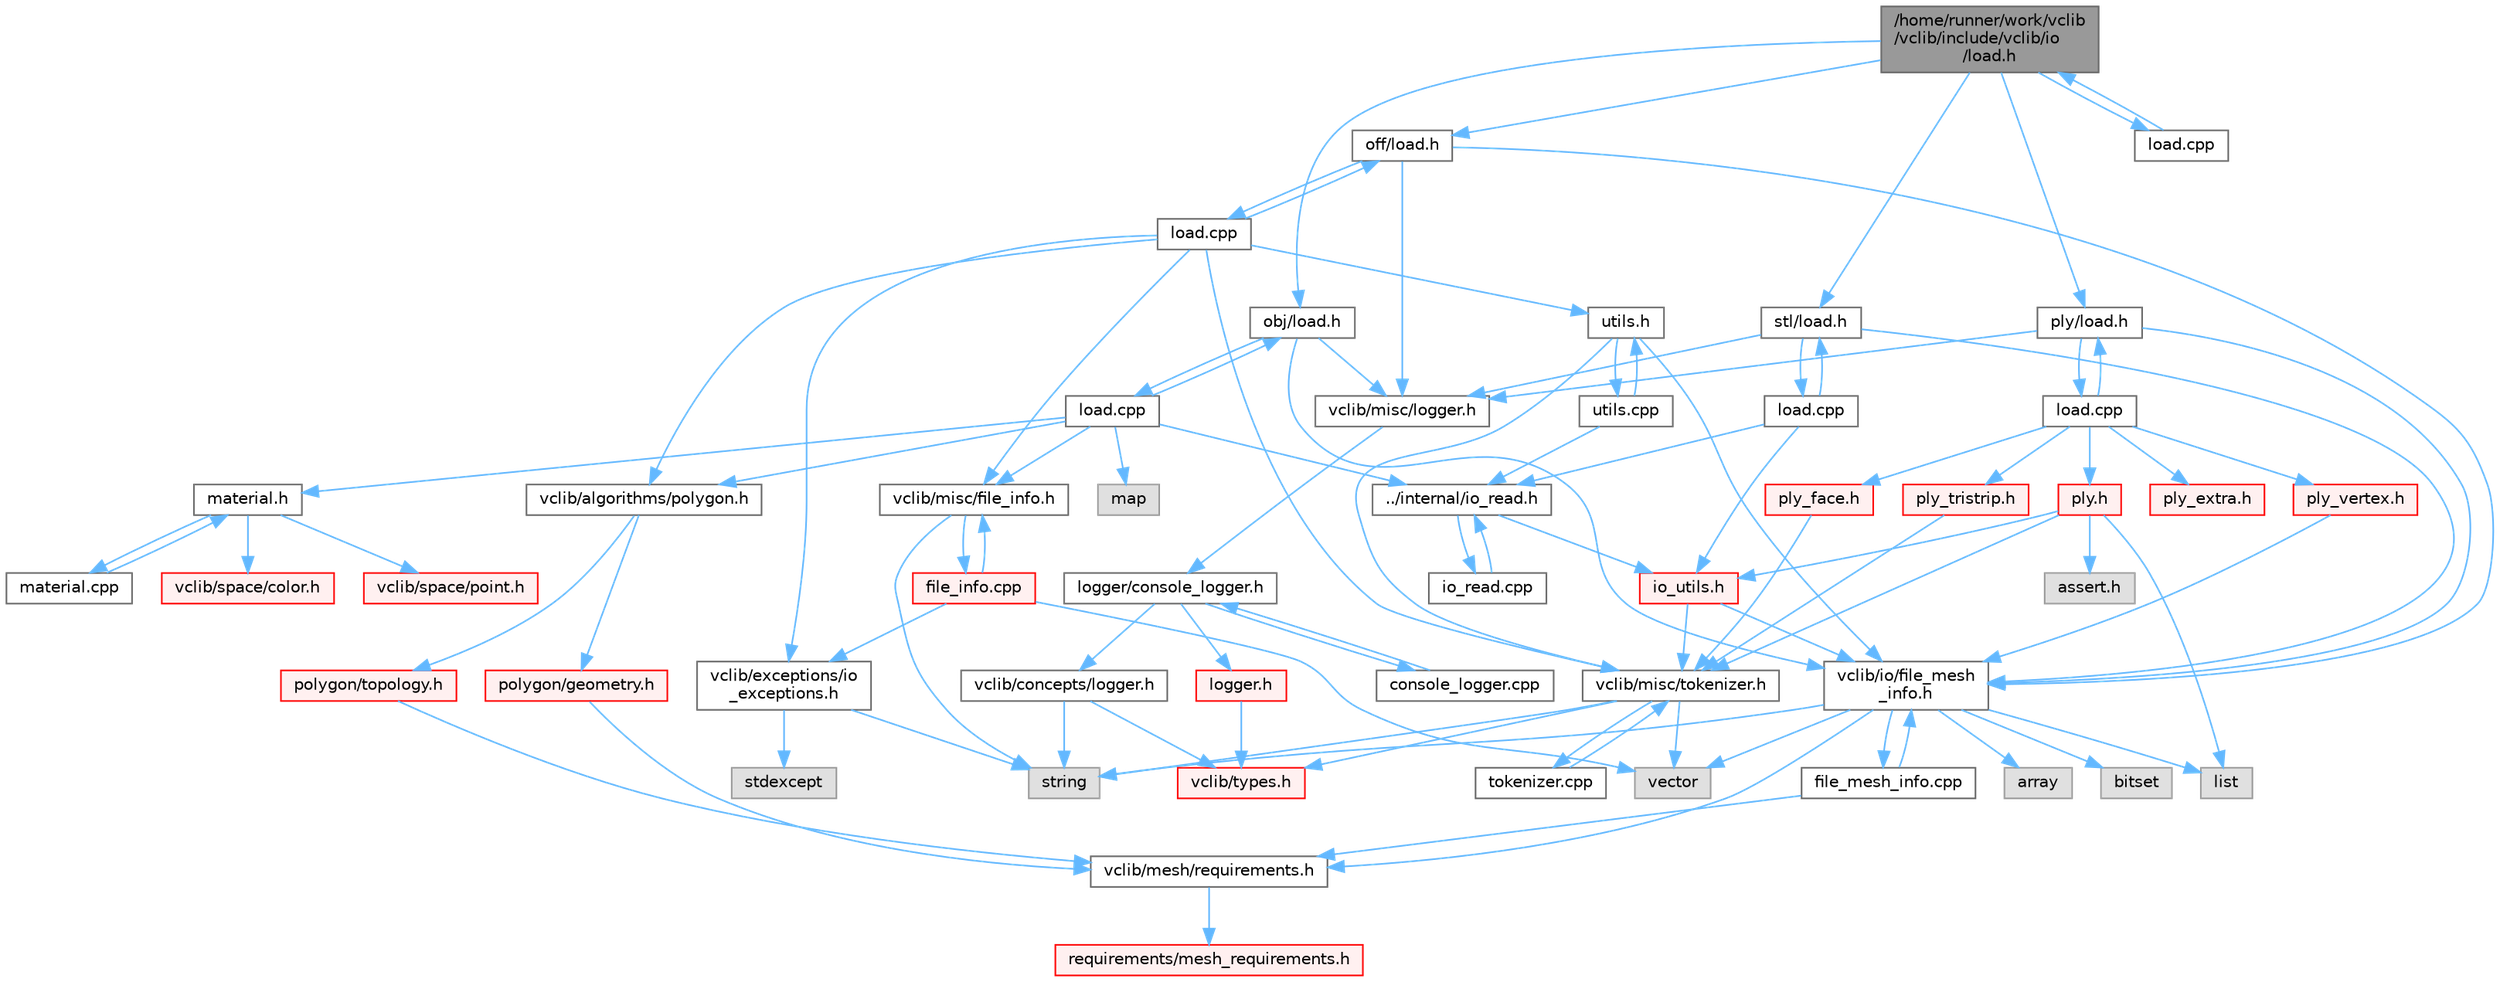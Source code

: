 digraph "/home/runner/work/vclib/vclib/include/vclib/io/load.h"
{
 // LATEX_PDF_SIZE
  bgcolor="transparent";
  edge [fontname=Helvetica,fontsize=10,labelfontname=Helvetica,labelfontsize=10];
  node [fontname=Helvetica,fontsize=10,shape=box,height=0.2,width=0.4];
  Node1 [label="/home/runner/work/vclib\l/vclib/include/vclib/io\l/load.h",height=0.2,width=0.4,color="gray40", fillcolor="grey60", style="filled", fontcolor="black",tooltip=" "];
  Node1 -> Node2 [color="steelblue1",style="solid"];
  Node2 [label="obj/load.h",height=0.2,width=0.4,color="grey40", fillcolor="white", style="filled",URL="$obj_2load_8h.html",tooltip=" "];
  Node2 -> Node3 [color="steelblue1",style="solid"];
  Node3 [label="vclib/io/file_mesh\l_info.h",height=0.2,width=0.4,color="grey40", fillcolor="white", style="filled",URL="$file__mesh__info_8h.html",tooltip=" "];
  Node3 -> Node4 [color="steelblue1",style="solid"];
  Node4 [label="array",height=0.2,width=0.4,color="grey60", fillcolor="#E0E0E0", style="filled",tooltip=" "];
  Node3 -> Node5 [color="steelblue1",style="solid"];
  Node5 [label="list",height=0.2,width=0.4,color="grey60", fillcolor="#E0E0E0", style="filled",tooltip=" "];
  Node3 -> Node6 [color="steelblue1",style="solid"];
  Node6 [label="string",height=0.2,width=0.4,color="grey60", fillcolor="#E0E0E0", style="filled",tooltip=" "];
  Node3 -> Node7 [color="steelblue1",style="solid"];
  Node7 [label="vector",height=0.2,width=0.4,color="grey60", fillcolor="#E0E0E0", style="filled",tooltip=" "];
  Node3 -> Node8 [color="steelblue1",style="solid"];
  Node8 [label="bitset",height=0.2,width=0.4,color="grey60", fillcolor="#E0E0E0", style="filled",tooltip=" "];
  Node3 -> Node9 [color="steelblue1",style="solid"];
  Node9 [label="vclib/mesh/requirements.h",height=0.2,width=0.4,color="grey40", fillcolor="white", style="filled",URL="$requirements_8h.html",tooltip=" "];
  Node9 -> Node10 [color="steelblue1",style="solid"];
  Node10 [label="requirements/mesh_requirements.h",height=0.2,width=0.4,color="red", fillcolor="#FFF0F0", style="filled",URL="$mesh__requirements_8h.html",tooltip=" "];
  Node3 -> Node183 [color="steelblue1",style="solid"];
  Node183 [label="file_mesh_info.cpp",height=0.2,width=0.4,color="grey40", fillcolor="white", style="filled",URL="$file__mesh__info_8cpp.html",tooltip=" "];
  Node183 -> Node3 [color="steelblue1",style="solid"];
  Node183 -> Node9 [color="steelblue1",style="solid"];
  Node2 -> Node184 [color="steelblue1",style="solid"];
  Node184 [label="vclib/misc/logger.h",height=0.2,width=0.4,color="grey40", fillcolor="white", style="filled",URL="$misc_2logger_8h.html",tooltip=" "];
  Node184 -> Node185 [color="steelblue1",style="solid"];
  Node185 [label="logger/console_logger.h",height=0.2,width=0.4,color="grey40", fillcolor="white", style="filled",URL="$console__logger_8h.html",tooltip=" "];
  Node185 -> Node186 [color="steelblue1",style="solid"];
  Node186 [label="logger.h",height=0.2,width=0.4,color="red", fillcolor="#FFF0F0", style="filled",URL="$misc_2logger_2logger_8h.html",tooltip=" "];
  Node186 -> Node16 [color="steelblue1",style="solid"];
  Node16 [label="vclib/types.h",height=0.2,width=0.4,color="red", fillcolor="#FFF0F0", style="filled",URL="$types_8h.html",tooltip=" "];
  Node185 -> Node197 [color="steelblue1",style="solid"];
  Node197 [label="vclib/concepts/logger.h",height=0.2,width=0.4,color="grey40", fillcolor="white", style="filled",URL="$concepts_2logger_8h.html",tooltip=" "];
  Node197 -> Node6 [color="steelblue1",style="solid"];
  Node197 -> Node16 [color="steelblue1",style="solid"];
  Node185 -> Node198 [color="steelblue1",style="solid"];
  Node198 [label="console_logger.cpp",height=0.2,width=0.4,color="grey40", fillcolor="white", style="filled",URL="$console__logger_8cpp.html",tooltip=" "];
  Node198 -> Node185 [color="steelblue1",style="solid"];
  Node2 -> Node199 [color="steelblue1",style="solid"];
  Node199 [label="load.cpp",height=0.2,width=0.4,color="grey40", fillcolor="white", style="filled",URL="$obj_2load_8cpp.html",tooltip=" "];
  Node199 -> Node2 [color="steelblue1",style="solid"];
  Node199 -> Node200 [color="steelblue1",style="solid"];
  Node200 [label="map",height=0.2,width=0.4,color="grey60", fillcolor="#E0E0E0", style="filled",tooltip=" "];
  Node199 -> Node201 [color="steelblue1",style="solid"];
  Node201 [label="vclib/algorithms/polygon.h",height=0.2,width=0.4,color="grey40", fillcolor="white", style="filled",URL="$algorithms_2polygon_8h.html",tooltip=" "];
  Node201 -> Node202 [color="steelblue1",style="solid"];
  Node202 [label="polygon/geometry.h",height=0.2,width=0.4,color="red", fillcolor="#FFF0F0", style="filled",URL="$geometry_8h.html",tooltip=" "];
  Node202 -> Node9 [color="steelblue1",style="solid"];
  Node201 -> Node237 [color="steelblue1",style="solid"];
  Node237 [label="polygon/topology.h",height=0.2,width=0.4,color="red", fillcolor="#FFF0F0", style="filled",URL="$polygon_2topology_8h.html",tooltip=" "];
  Node237 -> Node9 [color="steelblue1",style="solid"];
  Node199 -> Node248 [color="steelblue1",style="solid"];
  Node248 [label="vclib/misc/file_info.h",height=0.2,width=0.4,color="grey40", fillcolor="white", style="filled",URL="$file__info_8h.html",tooltip=" "];
  Node248 -> Node6 [color="steelblue1",style="solid"];
  Node248 -> Node249 [color="steelblue1",style="solid"];
  Node249 [label="file_info.cpp",height=0.2,width=0.4,color="red", fillcolor="#FFF0F0", style="filled",URL="$file__info_8cpp.html",tooltip=" "];
  Node249 -> Node248 [color="steelblue1",style="solid"];
  Node249 -> Node7 [color="steelblue1",style="solid"];
  Node249 -> Node252 [color="steelblue1",style="solid"];
  Node252 [label="vclib/exceptions/io\l_exceptions.h",height=0.2,width=0.4,color="grey40", fillcolor="white", style="filled",URL="$io__exceptions_8h.html",tooltip=" "];
  Node252 -> Node80 [color="steelblue1",style="solid"];
  Node80 [label="stdexcept",height=0.2,width=0.4,color="grey60", fillcolor="#E0E0E0", style="filled",tooltip=" "];
  Node252 -> Node6 [color="steelblue1",style="solid"];
  Node199 -> Node253 [color="steelblue1",style="solid"];
  Node253 [label="../internal/io_read.h",height=0.2,width=0.4,color="grey40", fillcolor="white", style="filled",URL="$io__read_8h.html",tooltip=" "];
  Node253 -> Node254 [color="steelblue1",style="solid"];
  Node254 [label="io_utils.h",height=0.2,width=0.4,color="red", fillcolor="#FFF0F0", style="filled",URL="$io__utils_8h.html",tooltip=" "];
  Node254 -> Node3 [color="steelblue1",style="solid"];
  Node254 -> Node255 [color="steelblue1",style="solid"];
  Node255 [label="vclib/misc/tokenizer.h",height=0.2,width=0.4,color="grey40", fillcolor="white", style="filled",URL="$tokenizer_8h.html",tooltip=" "];
  Node255 -> Node6 [color="steelblue1",style="solid"];
  Node255 -> Node7 [color="steelblue1",style="solid"];
  Node255 -> Node16 [color="steelblue1",style="solid"];
  Node255 -> Node256 [color="steelblue1",style="solid"];
  Node256 [label="tokenizer.cpp",height=0.2,width=0.4,color="grey40", fillcolor="white", style="filled",URL="$tokenizer_8cpp.html",tooltip=" "];
  Node256 -> Node255 [color="steelblue1",style="solid"];
  Node253 -> Node261 [color="steelblue1",style="solid"];
  Node261 [label="io_read.cpp",height=0.2,width=0.4,color="grey40", fillcolor="white", style="filled",URL="$io__read_8cpp.html",tooltip=" "];
  Node261 -> Node253 [color="steelblue1",style="solid"];
  Node199 -> Node262 [color="steelblue1",style="solid"];
  Node262 [label="material.h",height=0.2,width=0.4,color="grey40", fillcolor="white", style="filled",URL="$material_8h.html",tooltip=" "];
  Node262 -> Node32 [color="steelblue1",style="solid"];
  Node32 [label="vclib/space/color.h",height=0.2,width=0.4,color="red", fillcolor="#FFF0F0", style="filled",URL="$space_2color_8h.html",tooltip=" "];
  Node262 -> Node49 [color="steelblue1",style="solid"];
  Node49 [label="vclib/space/point.h",height=0.2,width=0.4,color="red", fillcolor="#FFF0F0", style="filled",URL="$space_2point_8h.html",tooltip=" "];
  Node262 -> Node263 [color="steelblue1",style="solid"];
  Node263 [label="material.cpp",height=0.2,width=0.4,color="grey40", fillcolor="white", style="filled",URL="$material_8cpp.html",tooltip=" "];
  Node263 -> Node262 [color="steelblue1",style="solid"];
  Node1 -> Node264 [color="steelblue1",style="solid"];
  Node264 [label="off/load.h",height=0.2,width=0.4,color="grey40", fillcolor="white", style="filled",URL="$off_2load_8h.html",tooltip=" "];
  Node264 -> Node3 [color="steelblue1",style="solid"];
  Node264 -> Node184 [color="steelblue1",style="solid"];
  Node264 -> Node265 [color="steelblue1",style="solid"];
  Node265 [label="load.cpp",height=0.2,width=0.4,color="grey40", fillcolor="white", style="filled",URL="$off_2load_8cpp.html",tooltip=" "];
  Node265 -> Node264 [color="steelblue1",style="solid"];
  Node265 -> Node201 [color="steelblue1",style="solid"];
  Node265 -> Node252 [color="steelblue1",style="solid"];
  Node265 -> Node248 [color="steelblue1",style="solid"];
  Node265 -> Node255 [color="steelblue1",style="solid"];
  Node265 -> Node266 [color="steelblue1",style="solid"];
  Node266 [label="utils.h",height=0.2,width=0.4,color="grey40", fillcolor="white", style="filled",URL="$utils_8h.html",tooltip=" "];
  Node266 -> Node255 [color="steelblue1",style="solid"];
  Node266 -> Node3 [color="steelblue1",style="solid"];
  Node266 -> Node267 [color="steelblue1",style="solid"];
  Node267 [label="utils.cpp",height=0.2,width=0.4,color="grey40", fillcolor="white", style="filled",URL="$utils_8cpp.html",tooltip=" "];
  Node267 -> Node266 [color="steelblue1",style="solid"];
  Node267 -> Node253 [color="steelblue1",style="solid"];
  Node1 -> Node268 [color="steelblue1",style="solid"];
  Node268 [label="ply/load.h",height=0.2,width=0.4,color="grey40", fillcolor="white", style="filled",URL="$ply_2load_8h.html",tooltip=" "];
  Node268 -> Node3 [color="steelblue1",style="solid"];
  Node268 -> Node184 [color="steelblue1",style="solid"];
  Node268 -> Node269 [color="steelblue1",style="solid"];
  Node269 [label="load.cpp",height=0.2,width=0.4,color="grey40", fillcolor="white", style="filled",URL="$ply_2load_8cpp.html",tooltip=" "];
  Node269 -> Node268 [color="steelblue1",style="solid"];
  Node269 -> Node270 [color="steelblue1",style="solid"];
  Node270 [label="ply.h",height=0.2,width=0.4,color="red", fillcolor="#FFF0F0", style="filled",URL="$ply_8h.html",tooltip=" "];
  Node270 -> Node23 [color="steelblue1",style="solid"];
  Node23 [label="assert.h",height=0.2,width=0.4,color="grey60", fillcolor="#E0E0E0", style="filled",tooltip=" "];
  Node270 -> Node5 [color="steelblue1",style="solid"];
  Node270 -> Node255 [color="steelblue1",style="solid"];
  Node270 -> Node254 [color="steelblue1",style="solid"];
  Node269 -> Node271 [color="steelblue1",style="solid"];
  Node271 [label="ply_vertex.h",height=0.2,width=0.4,color="red", fillcolor="#FFF0F0", style="filled",URL="$ply__vertex_8h.html",tooltip=" "];
  Node271 -> Node3 [color="steelblue1",style="solid"];
  Node269 -> Node278 [color="steelblue1",style="solid"];
  Node278 [label="ply_face.h",height=0.2,width=0.4,color="red", fillcolor="#FFF0F0", style="filled",URL="$ply__face_8h.html",tooltip=" "];
  Node278 -> Node255 [color="steelblue1",style="solid"];
  Node269 -> Node280 [color="steelblue1",style="solid"];
  Node280 [label="ply_tristrip.h",height=0.2,width=0.4,color="red", fillcolor="#FFF0F0", style="filled",URL="$ply__tristrip_8h.html",tooltip=" "];
  Node280 -> Node255 [color="steelblue1",style="solid"];
  Node269 -> Node282 [color="steelblue1",style="solid"];
  Node282 [label="ply_extra.h",height=0.2,width=0.4,color="red", fillcolor="#FFF0F0", style="filled",URL="$ply__extra_8h.html",tooltip=" "];
  Node1 -> Node284 [color="steelblue1",style="solid"];
  Node284 [label="stl/load.h",height=0.2,width=0.4,color="grey40", fillcolor="white", style="filled",URL="$stl_2load_8h.html",tooltip=" "];
  Node284 -> Node3 [color="steelblue1",style="solid"];
  Node284 -> Node184 [color="steelblue1",style="solid"];
  Node284 -> Node285 [color="steelblue1",style="solid"];
  Node285 [label="load.cpp",height=0.2,width=0.4,color="grey40", fillcolor="white", style="filled",URL="$stl_2load_8cpp.html",tooltip=" "];
  Node285 -> Node284 [color="steelblue1",style="solid"];
  Node285 -> Node254 [color="steelblue1",style="solid"];
  Node285 -> Node253 [color="steelblue1",style="solid"];
  Node1 -> Node286 [color="steelblue1",style="solid"];
  Node286 [label="load.cpp",height=0.2,width=0.4,color="grey40", fillcolor="white", style="filled",URL="$load_8cpp.html",tooltip=" "];
  Node286 -> Node1 [color="steelblue1",style="solid"];
}
